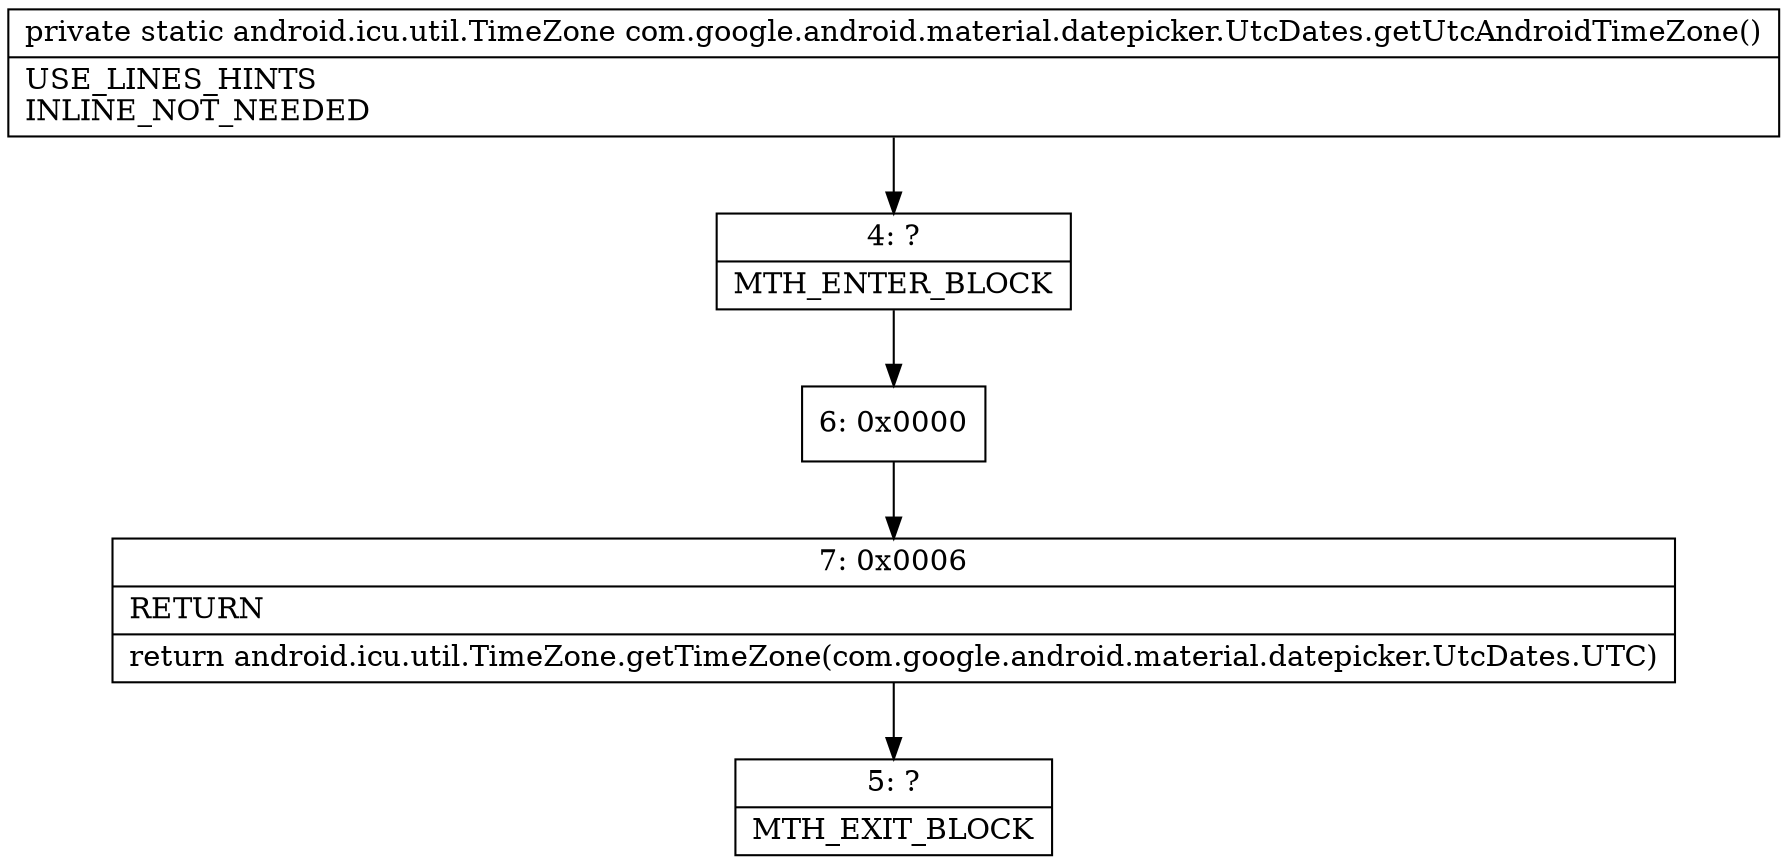digraph "CFG forcom.google.android.material.datepicker.UtcDates.getUtcAndroidTimeZone()Landroid\/icu\/util\/TimeZone;" {
Node_4 [shape=record,label="{4\:\ ?|MTH_ENTER_BLOCK\l}"];
Node_6 [shape=record,label="{6\:\ 0x0000}"];
Node_7 [shape=record,label="{7\:\ 0x0006|RETURN\l|return android.icu.util.TimeZone.getTimeZone(com.google.android.material.datepicker.UtcDates.UTC)\l}"];
Node_5 [shape=record,label="{5\:\ ?|MTH_EXIT_BLOCK\l}"];
MethodNode[shape=record,label="{private static android.icu.util.TimeZone com.google.android.material.datepicker.UtcDates.getUtcAndroidTimeZone()  | USE_LINES_HINTS\lINLINE_NOT_NEEDED\l}"];
MethodNode -> Node_4;Node_4 -> Node_6;
Node_6 -> Node_7;
Node_7 -> Node_5;
}

